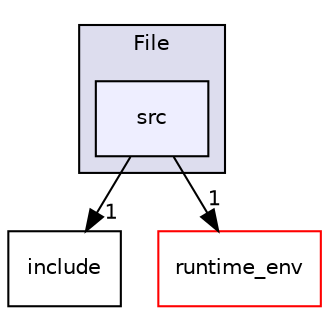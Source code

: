 digraph "frameworks/File/src" {
  compound=true
  node [ fontsize="10", fontname="Helvetica"];
  edge [ labelfontsize="10", labelfontname="Helvetica"];
  subgraph clusterdir_7b7214e65a6924b84c23466be1b3e3d4 {
    graph [ bgcolor="#ddddee", pencolor="black", label="File" fontname="Helvetica", fontsize="10", URL="dir_7b7214e65a6924b84c23466be1b3e3d4.html"]
  dir_bfa40b2efcd20afac7a2bf72a3e48404 [shape=box, label="src", style="filled", fillcolor="#eeeeff", pencolor="black", URL="dir_bfa40b2efcd20afac7a2bf72a3e48404.html"];
  }
  dir_87737f84d906fcd50b28c10fbac3de6c [shape=box label="include" URL="dir_87737f84d906fcd50b28c10fbac3de6c.html"];
  dir_f225e4d86008d3e73336a06c8611e2b4 [shape=box label="runtime_env" fillcolor="white" style="filled" color="red" URL="dir_f225e4d86008d3e73336a06c8611e2b4.html"];
  dir_bfa40b2efcd20afac7a2bf72a3e48404->dir_87737f84d906fcd50b28c10fbac3de6c [headlabel="1", labeldistance=1.5 headhref="dir_000018_000017.html"];
  dir_bfa40b2efcd20afac7a2bf72a3e48404->dir_f225e4d86008d3e73336a06c8611e2b4 [headlabel="1", labeldistance=1.5 headhref="dir_000018_000034.html"];
}
